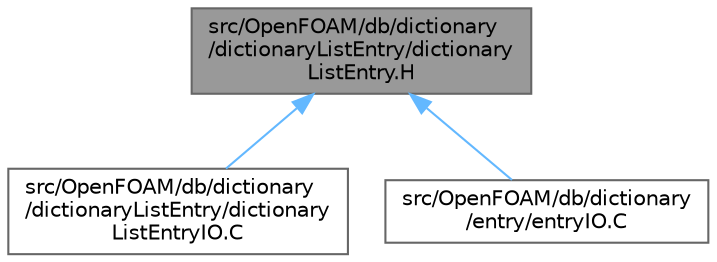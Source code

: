digraph "src/OpenFOAM/db/dictionary/dictionaryListEntry/dictionaryListEntry.H"
{
 // LATEX_PDF_SIZE
  bgcolor="transparent";
  edge [fontname=Helvetica,fontsize=10,labelfontname=Helvetica,labelfontsize=10];
  node [fontname=Helvetica,fontsize=10,shape=box,height=0.2,width=0.4];
  Node1 [id="Node000001",label="src/OpenFOAM/db/dictionary\l/dictionaryListEntry/dictionary\lListEntry.H",height=0.2,width=0.4,color="gray40", fillcolor="grey60", style="filled", fontcolor="black",tooltip=" "];
  Node1 -> Node2 [id="edge1_Node000001_Node000002",dir="back",color="steelblue1",style="solid",tooltip=" "];
  Node2 [id="Node000002",label="src/OpenFOAM/db/dictionary\l/dictionaryListEntry/dictionary\lListEntryIO.C",height=0.2,width=0.4,color="grey40", fillcolor="white", style="filled",URL="$dictionaryListEntryIO_8C.html",tooltip=" "];
  Node1 -> Node3 [id="edge2_Node000001_Node000003",dir="back",color="steelblue1",style="solid",tooltip=" "];
  Node3 [id="Node000003",label="src/OpenFOAM/db/dictionary\l/entry/entryIO.C",height=0.2,width=0.4,color="grey40", fillcolor="white", style="filled",URL="$entryIO_8C.html",tooltip=" "];
}
